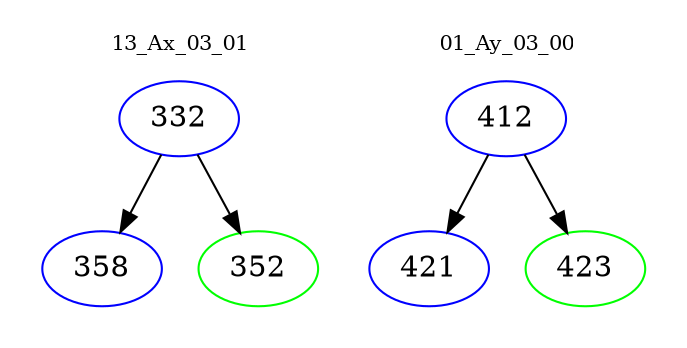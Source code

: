 digraph{
subgraph cluster_0 {
color = white
label = "13_Ax_03_01";
fontsize=10;
T0_332 [label="332", color="blue"]
T0_332 -> T0_358 [color="black"]
T0_358 [label="358", color="blue"]
T0_332 -> T0_352 [color="black"]
T0_352 [label="352", color="green"]
}
subgraph cluster_1 {
color = white
label = "01_Ay_03_00";
fontsize=10;
T1_412 [label="412", color="blue"]
T1_412 -> T1_421 [color="black"]
T1_421 [label="421", color="blue"]
T1_412 -> T1_423 [color="black"]
T1_423 [label="423", color="green"]
}
}
